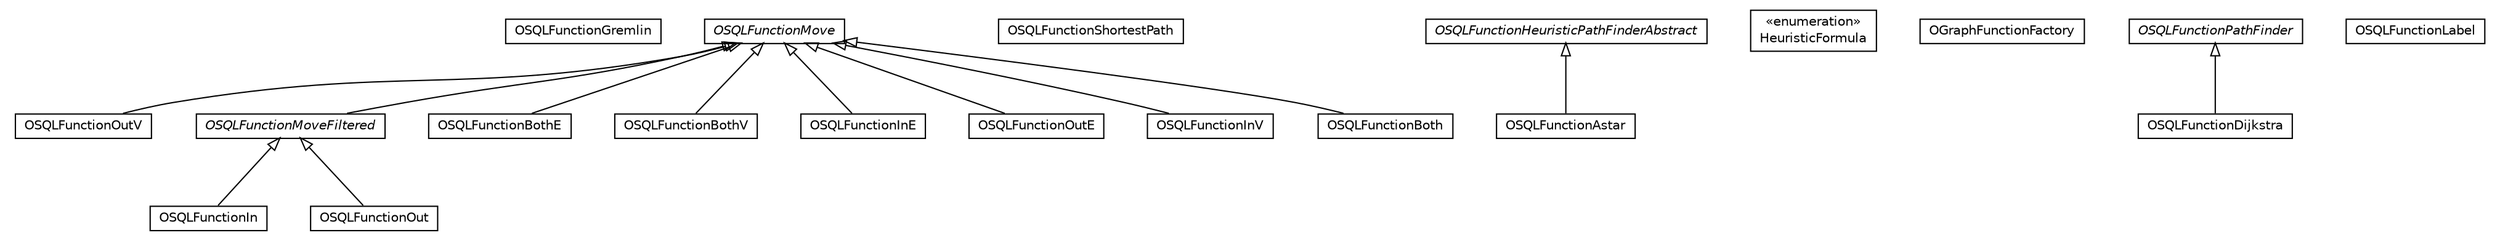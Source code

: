 #!/usr/local/bin/dot
#
# Class diagram 
# Generated by UMLGraph version R5_6-24-gf6e263 (http://www.umlgraph.org/)
#

digraph G {
	edge [fontname="Helvetica",fontsize=10,labelfontname="Helvetica",labelfontsize=10];
	node [fontname="Helvetica",fontsize=10,shape=plaintext];
	nodesep=0.25;
	ranksep=0.5;
	// com.orientechnologies.orient.graph.sql.functions.OSQLFunctionGremlin
	c635584 [label=<<table title="com.orientechnologies.orient.graph.sql.functions.OSQLFunctionGremlin" border="0" cellborder="1" cellspacing="0" cellpadding="2" port="p" href="./OSQLFunctionGremlin.html">
		<tr><td><table border="0" cellspacing="0" cellpadding="1">
<tr><td align="center" balign="center"> OSQLFunctionGremlin </td></tr>
		</table></td></tr>
		</table>>, URL="./OSQLFunctionGremlin.html", fontname="Helvetica", fontcolor="black", fontsize=10.0];
	// com.orientechnologies.orient.graph.sql.functions.OSQLFunctionOutV
	c635585 [label=<<table title="com.orientechnologies.orient.graph.sql.functions.OSQLFunctionOutV" border="0" cellborder="1" cellspacing="0" cellpadding="2" port="p" href="./OSQLFunctionOutV.html">
		<tr><td><table border="0" cellspacing="0" cellpadding="1">
<tr><td align="center" balign="center"> OSQLFunctionOutV </td></tr>
		</table></td></tr>
		</table>>, URL="./OSQLFunctionOutV.html", fontname="Helvetica", fontcolor="black", fontsize=10.0];
	// com.orientechnologies.orient.graph.sql.functions.OSQLFunctionMove
	c635586 [label=<<table title="com.orientechnologies.orient.graph.sql.functions.OSQLFunctionMove" border="0" cellborder="1" cellspacing="0" cellpadding="2" port="p" href="./OSQLFunctionMove.html">
		<tr><td><table border="0" cellspacing="0" cellpadding="1">
<tr><td align="center" balign="center"><font face="Helvetica-Oblique"> OSQLFunctionMove </font></td></tr>
		</table></td></tr>
		</table>>, URL="./OSQLFunctionMove.html", fontname="Helvetica", fontcolor="black", fontsize=10.0];
	// com.orientechnologies.orient.graph.sql.functions.OSQLFunctionShortestPath
	c635587 [label=<<table title="com.orientechnologies.orient.graph.sql.functions.OSQLFunctionShortestPath" border="0" cellborder="1" cellspacing="0" cellpadding="2" port="p" href="./OSQLFunctionShortestPath.html">
		<tr><td><table border="0" cellspacing="0" cellpadding="1">
<tr><td align="center" balign="center"> OSQLFunctionShortestPath </td></tr>
		</table></td></tr>
		</table>>, URL="./OSQLFunctionShortestPath.html", fontname="Helvetica", fontcolor="black", fontsize=10.0];
	// com.orientechnologies.orient.graph.sql.functions.OSQLFunctionMoveFiltered
	c635588 [label=<<table title="com.orientechnologies.orient.graph.sql.functions.OSQLFunctionMoveFiltered" border="0" cellborder="1" cellspacing="0" cellpadding="2" port="p" href="./OSQLFunctionMoveFiltered.html">
		<tr><td><table border="0" cellspacing="0" cellpadding="1">
<tr><td align="center" balign="center"><font face="Helvetica-Oblique"> OSQLFunctionMoveFiltered </font></td></tr>
		</table></td></tr>
		</table>>, URL="./OSQLFunctionMoveFiltered.html", fontname="Helvetica", fontcolor="black", fontsize=10.0];
	// com.orientechnologies.orient.graph.sql.functions.OSQLFunctionIn
	c635589 [label=<<table title="com.orientechnologies.orient.graph.sql.functions.OSQLFunctionIn" border="0" cellborder="1" cellspacing="0" cellpadding="2" port="p" href="./OSQLFunctionIn.html">
		<tr><td><table border="0" cellspacing="0" cellpadding="1">
<tr><td align="center" balign="center"> OSQLFunctionIn </td></tr>
		</table></td></tr>
		</table>>, URL="./OSQLFunctionIn.html", fontname="Helvetica", fontcolor="black", fontsize=10.0];
	// com.orientechnologies.orient.graph.sql.functions.OSQLFunctionAstar
	c635590 [label=<<table title="com.orientechnologies.orient.graph.sql.functions.OSQLFunctionAstar" border="0" cellborder="1" cellspacing="0" cellpadding="2" port="p" href="./OSQLFunctionAstar.html">
		<tr><td><table border="0" cellspacing="0" cellpadding="1">
<tr><td align="center" balign="center"> OSQLFunctionAstar </td></tr>
		</table></td></tr>
		</table>>, URL="./OSQLFunctionAstar.html", fontname="Helvetica", fontcolor="black", fontsize=10.0];
	// com.orientechnologies.orient.graph.sql.functions.HeuristicFormula
	c635591 [label=<<table title="com.orientechnologies.orient.graph.sql.functions.HeuristicFormula" border="0" cellborder="1" cellspacing="0" cellpadding="2" port="p" href="./HeuristicFormula.html">
		<tr><td><table border="0" cellspacing="0" cellpadding="1">
<tr><td align="center" balign="center"> &#171;enumeration&#187; </td></tr>
<tr><td align="center" balign="center"> HeuristicFormula </td></tr>
		</table></td></tr>
		</table>>, URL="./HeuristicFormula.html", fontname="Helvetica", fontcolor="black", fontsize=10.0];
	// com.orientechnologies.orient.graph.sql.functions.OGraphFunctionFactory
	c635592 [label=<<table title="com.orientechnologies.orient.graph.sql.functions.OGraphFunctionFactory" border="0" cellborder="1" cellspacing="0" cellpadding="2" port="p" href="./OGraphFunctionFactory.html">
		<tr><td><table border="0" cellspacing="0" cellpadding="1">
<tr><td align="center" balign="center"> OGraphFunctionFactory </td></tr>
		</table></td></tr>
		</table>>, URL="./OGraphFunctionFactory.html", fontname="Helvetica", fontcolor="black", fontsize=10.0];
	// com.orientechnologies.orient.graph.sql.functions.OSQLFunctionPathFinder
	c635593 [label=<<table title="com.orientechnologies.orient.graph.sql.functions.OSQLFunctionPathFinder" border="0" cellborder="1" cellspacing="0" cellpadding="2" port="p" href="./OSQLFunctionPathFinder.html">
		<tr><td><table border="0" cellspacing="0" cellpadding="1">
<tr><td align="center" balign="center"><font face="Helvetica-Oblique"> OSQLFunctionPathFinder </font></td></tr>
		</table></td></tr>
		</table>>, URL="./OSQLFunctionPathFinder.html", fontname="Helvetica", fontcolor="black", fontsize=10.0];
	// com.orientechnologies.orient.graph.sql.functions.OSQLFunctionHeuristicPathFinderAbstract
	c635594 [label=<<table title="com.orientechnologies.orient.graph.sql.functions.OSQLFunctionHeuristicPathFinderAbstract" border="0" cellborder="1" cellspacing="0" cellpadding="2" port="p" href="./OSQLFunctionHeuristicPathFinderAbstract.html">
		<tr><td><table border="0" cellspacing="0" cellpadding="1">
<tr><td align="center" balign="center"><font face="Helvetica-Oblique"> OSQLFunctionHeuristicPathFinderAbstract </font></td></tr>
		</table></td></tr>
		</table>>, URL="./OSQLFunctionHeuristicPathFinderAbstract.html", fontname="Helvetica", fontcolor="black", fontsize=10.0];
	// com.orientechnologies.orient.graph.sql.functions.OSQLFunctionBothE
	c635595 [label=<<table title="com.orientechnologies.orient.graph.sql.functions.OSQLFunctionBothE" border="0" cellborder="1" cellspacing="0" cellpadding="2" port="p" href="./OSQLFunctionBothE.html">
		<tr><td><table border="0" cellspacing="0" cellpadding="1">
<tr><td align="center" balign="center"> OSQLFunctionBothE </td></tr>
		</table></td></tr>
		</table>>, URL="./OSQLFunctionBothE.html", fontname="Helvetica", fontcolor="black", fontsize=10.0];
	// com.orientechnologies.orient.graph.sql.functions.OSQLFunctionOut
	c635596 [label=<<table title="com.orientechnologies.orient.graph.sql.functions.OSQLFunctionOut" border="0" cellborder="1" cellspacing="0" cellpadding="2" port="p" href="./OSQLFunctionOut.html">
		<tr><td><table border="0" cellspacing="0" cellpadding="1">
<tr><td align="center" balign="center"> OSQLFunctionOut </td></tr>
		</table></td></tr>
		</table>>, URL="./OSQLFunctionOut.html", fontname="Helvetica", fontcolor="black", fontsize=10.0];
	// com.orientechnologies.orient.graph.sql.functions.OSQLFunctionLabel
	c635597 [label=<<table title="com.orientechnologies.orient.graph.sql.functions.OSQLFunctionLabel" border="0" cellborder="1" cellspacing="0" cellpadding="2" port="p" href="./OSQLFunctionLabel.html">
		<tr><td><table border="0" cellspacing="0" cellpadding="1">
<tr><td align="center" balign="center"> OSQLFunctionLabel </td></tr>
		</table></td></tr>
		</table>>, URL="./OSQLFunctionLabel.html", fontname="Helvetica", fontcolor="black", fontsize=10.0];
	// com.orientechnologies.orient.graph.sql.functions.OSQLFunctionBothV
	c635598 [label=<<table title="com.orientechnologies.orient.graph.sql.functions.OSQLFunctionBothV" border="0" cellborder="1" cellspacing="0" cellpadding="2" port="p" href="./OSQLFunctionBothV.html">
		<tr><td><table border="0" cellspacing="0" cellpadding="1">
<tr><td align="center" balign="center"> OSQLFunctionBothV </td></tr>
		</table></td></tr>
		</table>>, URL="./OSQLFunctionBothV.html", fontname="Helvetica", fontcolor="black", fontsize=10.0];
	// com.orientechnologies.orient.graph.sql.functions.OSQLFunctionDijkstra
	c635599 [label=<<table title="com.orientechnologies.orient.graph.sql.functions.OSQLFunctionDijkstra" border="0" cellborder="1" cellspacing="0" cellpadding="2" port="p" href="./OSQLFunctionDijkstra.html">
		<tr><td><table border="0" cellspacing="0" cellpadding="1">
<tr><td align="center" balign="center"> OSQLFunctionDijkstra </td></tr>
		</table></td></tr>
		</table>>, URL="./OSQLFunctionDijkstra.html", fontname="Helvetica", fontcolor="black", fontsize=10.0];
	// com.orientechnologies.orient.graph.sql.functions.OSQLFunctionInE
	c635600 [label=<<table title="com.orientechnologies.orient.graph.sql.functions.OSQLFunctionInE" border="0" cellborder="1" cellspacing="0" cellpadding="2" port="p" href="./OSQLFunctionInE.html">
		<tr><td><table border="0" cellspacing="0" cellpadding="1">
<tr><td align="center" balign="center"> OSQLFunctionInE </td></tr>
		</table></td></tr>
		</table>>, URL="./OSQLFunctionInE.html", fontname="Helvetica", fontcolor="black", fontsize=10.0];
	// com.orientechnologies.orient.graph.sql.functions.OSQLFunctionOutE
	c635601 [label=<<table title="com.orientechnologies.orient.graph.sql.functions.OSQLFunctionOutE" border="0" cellborder="1" cellspacing="0" cellpadding="2" port="p" href="./OSQLFunctionOutE.html">
		<tr><td><table border="0" cellspacing="0" cellpadding="1">
<tr><td align="center" balign="center"> OSQLFunctionOutE </td></tr>
		</table></td></tr>
		</table>>, URL="./OSQLFunctionOutE.html", fontname="Helvetica", fontcolor="black", fontsize=10.0];
	// com.orientechnologies.orient.graph.sql.functions.OSQLFunctionInV
	c635602 [label=<<table title="com.orientechnologies.orient.graph.sql.functions.OSQLFunctionInV" border="0" cellborder="1" cellspacing="0" cellpadding="2" port="p" href="./OSQLFunctionInV.html">
		<tr><td><table border="0" cellspacing="0" cellpadding="1">
<tr><td align="center" balign="center"> OSQLFunctionInV </td></tr>
		</table></td></tr>
		</table>>, URL="./OSQLFunctionInV.html", fontname="Helvetica", fontcolor="black", fontsize=10.0];
	// com.orientechnologies.orient.graph.sql.functions.OSQLFunctionBoth
	c635603 [label=<<table title="com.orientechnologies.orient.graph.sql.functions.OSQLFunctionBoth" border="0" cellborder="1" cellspacing="0" cellpadding="2" port="p" href="./OSQLFunctionBoth.html">
		<tr><td><table border="0" cellspacing="0" cellpadding="1">
<tr><td align="center" balign="center"> OSQLFunctionBoth </td></tr>
		</table></td></tr>
		</table>>, URL="./OSQLFunctionBoth.html", fontname="Helvetica", fontcolor="black", fontsize=10.0];
	//com.orientechnologies.orient.graph.sql.functions.OSQLFunctionOutV extends com.orientechnologies.orient.graph.sql.functions.OSQLFunctionMove
	c635586:p -> c635585:p [dir=back,arrowtail=empty];
	//com.orientechnologies.orient.graph.sql.functions.OSQLFunctionMoveFiltered extends com.orientechnologies.orient.graph.sql.functions.OSQLFunctionMove
	c635586:p -> c635588:p [dir=back,arrowtail=empty];
	//com.orientechnologies.orient.graph.sql.functions.OSQLFunctionIn extends com.orientechnologies.orient.graph.sql.functions.OSQLFunctionMoveFiltered
	c635588:p -> c635589:p [dir=back,arrowtail=empty];
	//com.orientechnologies.orient.graph.sql.functions.OSQLFunctionAstar extends com.orientechnologies.orient.graph.sql.functions.OSQLFunctionHeuristicPathFinderAbstract
	c635594:p -> c635590:p [dir=back,arrowtail=empty];
	//com.orientechnologies.orient.graph.sql.functions.OSQLFunctionBothE extends com.orientechnologies.orient.graph.sql.functions.OSQLFunctionMove
	c635586:p -> c635595:p [dir=back,arrowtail=empty];
	//com.orientechnologies.orient.graph.sql.functions.OSQLFunctionOut extends com.orientechnologies.orient.graph.sql.functions.OSQLFunctionMoveFiltered
	c635588:p -> c635596:p [dir=back,arrowtail=empty];
	//com.orientechnologies.orient.graph.sql.functions.OSQLFunctionBothV extends com.orientechnologies.orient.graph.sql.functions.OSQLFunctionMove
	c635586:p -> c635598:p [dir=back,arrowtail=empty];
	//com.orientechnologies.orient.graph.sql.functions.OSQLFunctionDijkstra extends com.orientechnologies.orient.graph.sql.functions.OSQLFunctionPathFinder
	c635593:p -> c635599:p [dir=back,arrowtail=empty];
	//com.orientechnologies.orient.graph.sql.functions.OSQLFunctionInE extends com.orientechnologies.orient.graph.sql.functions.OSQLFunctionMove
	c635586:p -> c635600:p [dir=back,arrowtail=empty];
	//com.orientechnologies.orient.graph.sql.functions.OSQLFunctionOutE extends com.orientechnologies.orient.graph.sql.functions.OSQLFunctionMove
	c635586:p -> c635601:p [dir=back,arrowtail=empty];
	//com.orientechnologies.orient.graph.sql.functions.OSQLFunctionInV extends com.orientechnologies.orient.graph.sql.functions.OSQLFunctionMove
	c635586:p -> c635602:p [dir=back,arrowtail=empty];
	//com.orientechnologies.orient.graph.sql.functions.OSQLFunctionBoth extends com.orientechnologies.orient.graph.sql.functions.OSQLFunctionMove
	c635586:p -> c635603:p [dir=back,arrowtail=empty];
}

